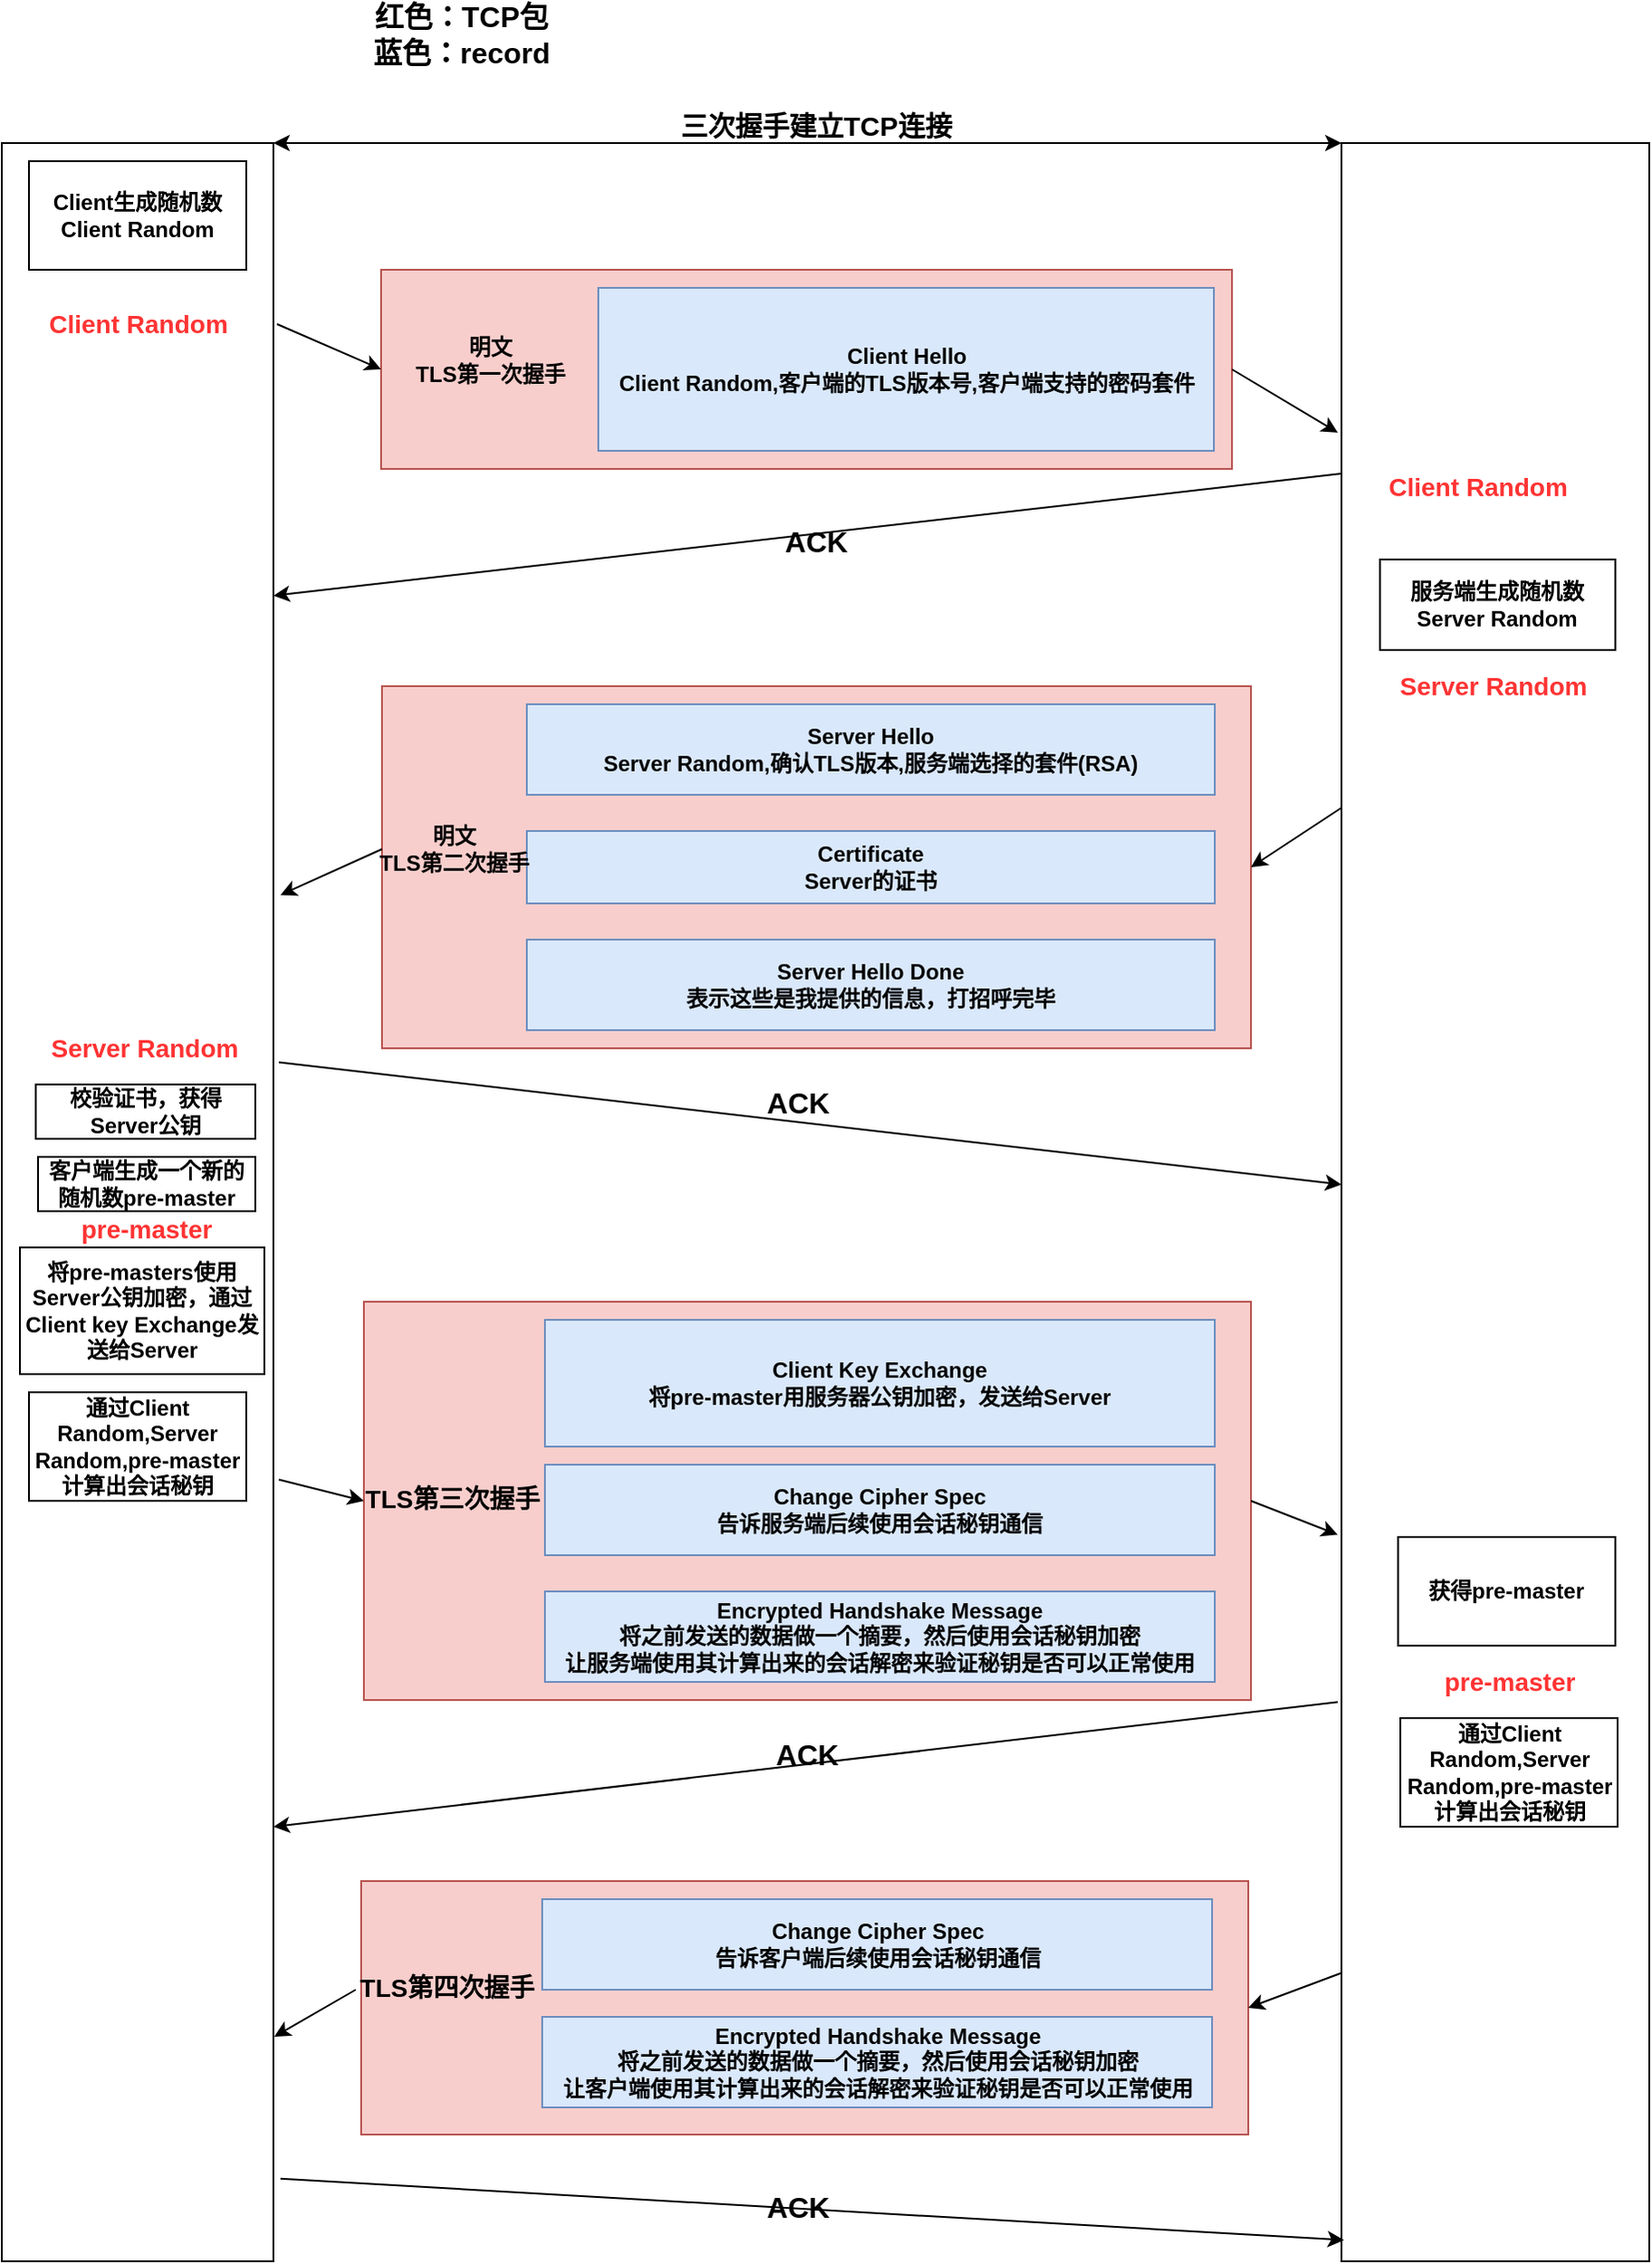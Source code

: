 <mxfile version="15.2.7" type="device"><diagram id="NEIQZSu3aCcgRz7DFQVr" name="第 1 页"><mxGraphModel dx="2500" dy="967" grid="1" gridSize="10" guides="1" tooltips="1" connect="1" arrows="1" fold="1" page="1" pageScale="1" pageWidth="827" pageHeight="1169" math="0" shadow="0"><root><mxCell id="0"/><mxCell id="1" parent="0"/><mxCell id="t-Gdrg4bdB8JSzbdJMk3-1" value="" style="rounded=0;whiteSpace=wrap;html=1;" vertex="1" parent="1"><mxGeometry x="-70" y="150" width="150" height="1170" as="geometry"/></mxCell><mxCell id="t-Gdrg4bdB8JSzbdJMk3-2" value="" style="rounded=0;whiteSpace=wrap;html=1;" vertex="1" parent="1"><mxGeometry x="670" y="150" width="170" height="1170" as="geometry"/></mxCell><mxCell id="t-Gdrg4bdB8JSzbdJMk3-3" value="" style="endArrow=classic;startArrow=classic;html=1;entryX=0;entryY=0;entryDx=0;entryDy=0;exitX=1;exitY=0;exitDx=0;exitDy=0;" edge="1" parent="1" source="t-Gdrg4bdB8JSzbdJMk3-1" target="t-Gdrg4bdB8JSzbdJMk3-2"><mxGeometry width="50" height="50" relative="1" as="geometry"><mxPoint x="320" y="210" as="sourcePoint"/><mxPoint x="370" y="160" as="targetPoint"/></mxGeometry></mxCell><mxCell id="t-Gdrg4bdB8JSzbdJMk3-4" value="&lt;b&gt;&lt;font style=&quot;font-size: 15px&quot;&gt;三次握手建立TCP连接&lt;/font&gt;&lt;/b&gt;" style="text;html=1;strokeColor=none;fillColor=none;align=center;verticalAlign=middle;whiteSpace=wrap;rounded=0;" vertex="1" parent="1"><mxGeometry x="275" y="130" width="210" height="20" as="geometry"/></mxCell><mxCell id="t-Gdrg4bdB8JSzbdJMk3-5" value="" style="rounded=0;whiteSpace=wrap;html=1;fillColor=#f8cecc;strokeColor=#b85450;" vertex="1" parent="1"><mxGeometry x="139.5" y="220" width="470" height="110" as="geometry"/></mxCell><mxCell id="t-Gdrg4bdB8JSzbdJMk3-6" value="&lt;b&gt;Client Hello&lt;br&gt;Client Random,客户端的TLS版本号,客户端支持的密码套件&lt;/b&gt;" style="rounded=0;whiteSpace=wrap;html=1;fillColor=#dae8fc;strokeColor=#6c8ebf;" vertex="1" parent="1"><mxGeometry x="259.5" y="230" width="340" height="90" as="geometry"/></mxCell><mxCell id="t-Gdrg4bdB8JSzbdJMk3-7" value="&lt;b style=&quot;font-size: 16px&quot;&gt;红色：TCP包&lt;br&gt;蓝色：record&lt;/b&gt;" style="text;html=1;strokeColor=none;fillColor=none;align=center;verticalAlign=middle;whiteSpace=wrap;rounded=0;" vertex="1" parent="1"><mxGeometry x="59" y="80" width="250" height="20" as="geometry"/></mxCell><mxCell id="t-Gdrg4bdB8JSzbdJMk3-8" value="&lt;b&gt;明文&lt;br&gt;TLS第一次握手&lt;br&gt;&lt;/b&gt;" style="text;html=1;strokeColor=none;fillColor=none;align=center;verticalAlign=middle;whiteSpace=wrap;rounded=0;" vertex="1" parent="1"><mxGeometry x="129.5" y="260" width="140" height="20" as="geometry"/></mxCell><mxCell id="t-Gdrg4bdB8JSzbdJMk3-9" value="" style="rounded=0;whiteSpace=wrap;html=1;fillColor=#f8cecc;strokeColor=#b85450;" vertex="1" parent="1"><mxGeometry x="140" y="450" width="480" height="200" as="geometry"/></mxCell><mxCell id="t-Gdrg4bdB8JSzbdJMk3-10" value="&lt;b&gt;Server Hello&lt;br&gt;Server Random,确认TLS版本,服务端选择的套件(RSA)&lt;/b&gt;" style="rounded=0;whiteSpace=wrap;html=1;fillColor=#dae8fc;strokeColor=#6c8ebf;" vertex="1" parent="1"><mxGeometry x="220" y="460" width="380" height="50" as="geometry"/></mxCell><mxCell id="t-Gdrg4bdB8JSzbdJMk3-11" value="&lt;b&gt;Certificate&lt;br&gt;Server的证书&lt;/b&gt;" style="rounded=0;whiteSpace=wrap;html=1;fillColor=#dae8fc;strokeColor=#6c8ebf;" vertex="1" parent="1"><mxGeometry x="220" y="530" width="380" height="40" as="geometry"/></mxCell><mxCell id="t-Gdrg4bdB8JSzbdJMk3-13" value="&lt;b&gt;Server Hello Done&lt;br&gt;表示这些是我提供的信息，打招呼完毕&lt;/b&gt;" style="rounded=0;whiteSpace=wrap;html=1;fillColor=#dae8fc;strokeColor=#6c8ebf;" vertex="1" parent="1"><mxGeometry x="220" y="590" width="380" height="50" as="geometry"/></mxCell><mxCell id="t-Gdrg4bdB8JSzbdJMk3-15" value="&lt;b&gt;明文&lt;br&gt;TLS第二次握手&lt;br&gt;&lt;/b&gt;" style="text;html=1;strokeColor=none;fillColor=none;align=center;verticalAlign=middle;whiteSpace=wrap;rounded=0;" vertex="1" parent="1"><mxGeometry x="99.5" y="530" width="160" height="20" as="geometry"/></mxCell><mxCell id="t-Gdrg4bdB8JSzbdJMk3-18" value="" style="rounded=0;whiteSpace=wrap;html=1;fillColor=#f8cecc;strokeColor=#b85450;" vertex="1" parent="1"><mxGeometry x="130" y="790" width="490" height="220" as="geometry"/></mxCell><mxCell id="t-Gdrg4bdB8JSzbdJMk3-19" value="&lt;b&gt;Client Key Exchange&lt;br&gt;将pre-master用服务器公钥加密，发送给Server&lt;br&gt;&lt;/b&gt;" style="rounded=0;whiteSpace=wrap;html=1;fillColor=#dae8fc;strokeColor=#6c8ebf;" vertex="1" parent="1"><mxGeometry x="230" y="800" width="370" height="70" as="geometry"/></mxCell><mxCell id="t-Gdrg4bdB8JSzbdJMk3-20" value="&lt;b style=&quot;font-size: 14px&quot;&gt;&lt;br&gt;TLS第三次握手&lt;br&gt;&lt;/b&gt;" style="text;html=1;strokeColor=none;fillColor=none;align=center;verticalAlign=middle;whiteSpace=wrap;rounded=0;" vertex="1" parent="1"><mxGeometry x="128.5" y="880" width="100" height="20" as="geometry"/></mxCell><mxCell id="t-Gdrg4bdB8JSzbdJMk3-21" value="&lt;b&gt;Change Cipher Spec&lt;br&gt;告诉服务端后续使用会话秘钥通信&lt;br&gt;&lt;/b&gt;" style="rounded=0;whiteSpace=wrap;html=1;fillColor=#dae8fc;strokeColor=#6c8ebf;" vertex="1" parent="1"><mxGeometry x="230" y="880" width="370" height="50" as="geometry"/></mxCell><mxCell id="t-Gdrg4bdB8JSzbdJMk3-22" value="Encrypted Handshake Message&lt;br&gt;将之前发送的数据做一个摘要，然后使用会话秘钥加密&lt;br&gt;让服务端使用其计算出来的会话解密来验证秘钥是否可以正常使用" style="rounded=0;whiteSpace=wrap;html=1;fillColor=#dae8fc;strokeColor=#6c8ebf;fontStyle=1" vertex="1" parent="1"><mxGeometry x="230" y="950" width="370" height="50" as="geometry"/></mxCell><mxCell id="t-Gdrg4bdB8JSzbdJMk3-23" value="&lt;b&gt;&lt;font style=&quot;font-size: 14px&quot; color=&quot;#ff3333&quot;&gt;Client Random&lt;/font&gt;&lt;/b&gt;" style="text;html=1;strokeColor=none;fillColor=none;align=center;verticalAlign=middle;whiteSpace=wrap;rounded=0;" vertex="1" parent="1"><mxGeometry x="-47.5" y="240" width="105" height="20" as="geometry"/></mxCell><mxCell id="t-Gdrg4bdB8JSzbdJMk3-24" value="&lt;b&gt;&lt;font style=&quot;font-size: 14px&quot; color=&quot;#ff3333&quot;&gt;Client Random&lt;/font&gt;&lt;/b&gt;" style="text;html=1;strokeColor=none;fillColor=none;align=center;verticalAlign=middle;whiteSpace=wrap;rounded=0;" vertex="1" parent="1"><mxGeometry x="692.5" y="330" width="105" height="20" as="geometry"/></mxCell><mxCell id="t-Gdrg4bdB8JSzbdJMk3-25" value="&lt;b&gt;Client生成随机数Client Random&lt;/b&gt;" style="rounded=0;whiteSpace=wrap;html=1;" vertex="1" parent="1"><mxGeometry x="-55" y="160" width="120" height="60" as="geometry"/></mxCell><mxCell id="t-Gdrg4bdB8JSzbdJMk3-26" value="&lt;b&gt;服务端生成随机数Server Random&lt;br&gt;&lt;/b&gt;" style="rounded=0;whiteSpace=wrap;html=1;" vertex="1" parent="1"><mxGeometry x="691.25" y="380" width="130" height="50" as="geometry"/></mxCell><mxCell id="t-Gdrg4bdB8JSzbdJMk3-27" value="&lt;b&gt;&lt;font style=&quot;font-size: 14px&quot; color=&quot;#ff3333&quot;&gt;Server Random&lt;/font&gt;&lt;/b&gt;" style="text;html=1;strokeColor=none;fillColor=none;align=center;verticalAlign=middle;whiteSpace=wrap;rounded=0;" vertex="1" parent="1"><mxGeometry x="695" y="440" width="117.5" height="20" as="geometry"/></mxCell><mxCell id="t-Gdrg4bdB8JSzbdJMk3-29" value="&lt;b&gt;&lt;font style=&quot;font-size: 14px&quot; color=&quot;#ff3333&quot;&gt;Server Random&lt;/font&gt;&lt;/b&gt;" style="text;html=1;strokeColor=none;fillColor=none;align=center;verticalAlign=middle;whiteSpace=wrap;rounded=0;" vertex="1" parent="1"><mxGeometry x="-50" y="640" width="117.5" height="20" as="geometry"/></mxCell><mxCell id="t-Gdrg4bdB8JSzbdJMk3-58" value="&lt;b&gt;校验证书，获得Server公钥&lt;/b&gt;" style="rounded=0;whiteSpace=wrap;html=1;" vertex="1" parent="1"><mxGeometry x="-51.25" y="670" width="121.25" height="30" as="geometry"/></mxCell><mxCell id="t-Gdrg4bdB8JSzbdJMk3-64" value="&lt;b&gt;将pre-masters使用Server公钥加密，通过Client key Exchange发送给Server&lt;/b&gt;" style="rounded=0;whiteSpace=wrap;html=1;" vertex="1" parent="1"><mxGeometry x="-60" y="760" width="135" height="70" as="geometry"/></mxCell><mxCell id="t-Gdrg4bdB8JSzbdJMk3-65" value="&lt;b&gt;通过Client Random,Server Random,pre-master计算出会话秘钥&lt;/b&gt;" style="rounded=0;whiteSpace=wrap;html=1;" vertex="1" parent="1"><mxGeometry x="-55" y="840" width="120" height="60" as="geometry"/></mxCell><mxCell id="t-Gdrg4bdB8JSzbdJMk3-66" value="" style="rounded=0;whiteSpace=wrap;html=1;fillColor=#f8cecc;strokeColor=#b85450;" vertex="1" parent="1"><mxGeometry x="128.5" y="1110" width="490" height="140" as="geometry"/></mxCell><mxCell id="t-Gdrg4bdB8JSzbdJMk3-68" value="&lt;b style=&quot;font-size: 14px&quot;&gt;&lt;br&gt;TLS第四次握手&lt;br&gt;&lt;/b&gt;" style="text;html=1;strokeColor=none;fillColor=none;align=center;verticalAlign=middle;whiteSpace=wrap;rounded=0;" vertex="1" parent="1"><mxGeometry x="125.5" y="1150" width="100" height="20" as="geometry"/></mxCell><mxCell id="t-Gdrg4bdB8JSzbdJMk3-69" value="&lt;b&gt;Change Cipher Spec&lt;br&gt;告诉客户端后续使用会话秘钥通信&lt;br&gt;&lt;/b&gt;" style="rounded=0;whiteSpace=wrap;html=1;fillColor=#dae8fc;strokeColor=#6c8ebf;" vertex="1" parent="1"><mxGeometry x="228.5" y="1120" width="370" height="50" as="geometry"/></mxCell><mxCell id="t-Gdrg4bdB8JSzbdJMk3-70" value="Encrypted Handshake Message&lt;br&gt;将之前发送的数据做一个摘要，然后使用会话秘钥加密&lt;br&gt;让客户端使用其计算出来的会话解密来验证秘钥是否可以正常使用" style="rounded=0;whiteSpace=wrap;html=1;fillColor=#dae8fc;strokeColor=#6c8ebf;fontStyle=1" vertex="1" parent="1"><mxGeometry x="228.5" y="1185" width="370" height="50" as="geometry"/></mxCell><mxCell id="t-Gdrg4bdB8JSzbdJMk3-71" value="&lt;b&gt;客户端生成一个新的随机数pre-master&lt;/b&gt;" style="rounded=0;whiteSpace=wrap;html=1;" vertex="1" parent="1"><mxGeometry x="-50" y="710" width="120" height="30" as="geometry"/></mxCell><mxCell id="t-Gdrg4bdB8JSzbdJMk3-72" value="&lt;b&gt;&lt;font style=&quot;font-size: 14px&quot; color=&quot;#ff3333&quot;&gt;pre-master&lt;/font&gt;&lt;/b&gt;" style="text;html=1;strokeColor=none;fillColor=none;align=center;verticalAlign=middle;whiteSpace=wrap;rounded=0;" vertex="1" parent="1"><mxGeometry x="-49.37" y="740" width="117.5" height="20" as="geometry"/></mxCell><mxCell id="t-Gdrg4bdB8JSzbdJMk3-73" value="&lt;b&gt;&lt;font style=&quot;font-size: 14px&quot; color=&quot;#ff3333&quot;&gt;pre-master&lt;/font&gt;&lt;/b&gt;" style="text;html=1;strokeColor=none;fillColor=none;align=center;verticalAlign=middle;whiteSpace=wrap;rounded=0;" vertex="1" parent="1"><mxGeometry x="703.75" y="990" width="117.5" height="20" as="geometry"/></mxCell><mxCell id="t-Gdrg4bdB8JSzbdJMk3-74" value="&lt;b&gt;获得pre-master&lt;/b&gt;" style="rounded=0;whiteSpace=wrap;html=1;" vertex="1" parent="1"><mxGeometry x="701.25" y="920" width="120" height="60" as="geometry"/></mxCell><mxCell id="t-Gdrg4bdB8JSzbdJMk3-75" value="&lt;b&gt;通过Client Random,Server Random,pre-master计算出会话秘钥&lt;/b&gt;" style="rounded=0;whiteSpace=wrap;html=1;" vertex="1" parent="1"><mxGeometry x="702.5" y="1020" width="120" height="60" as="geometry"/></mxCell><mxCell id="t-Gdrg4bdB8JSzbdJMk3-76" value="" style="endArrow=classic;html=1;entryX=0;entryY=0.5;entryDx=0;entryDy=0;" edge="1" parent="1" target="t-Gdrg4bdB8JSzbdJMk3-5"><mxGeometry width="50" height="50" relative="1" as="geometry"><mxPoint x="82" y="250" as="sourcePoint"/><mxPoint x="160" y="240" as="targetPoint"/></mxGeometry></mxCell><mxCell id="t-Gdrg4bdB8JSzbdJMk3-78" value="" style="endArrow=classic;html=1;exitX=1;exitY=0.5;exitDx=0;exitDy=0;" edge="1" parent="1" source="t-Gdrg4bdB8JSzbdJMk3-5"><mxGeometry width="50" height="50" relative="1" as="geometry"><mxPoint x="500" y="400" as="sourcePoint"/><mxPoint x="668" y="310" as="targetPoint"/></mxGeometry></mxCell><mxCell id="t-Gdrg4bdB8JSzbdJMk3-80" value="&lt;b&gt;&lt;font style=&quot;font-size: 16px&quot;&gt;ACK&lt;/font&gt;&lt;/b&gt;" style="text;html=1;strokeColor=none;fillColor=none;align=center;verticalAlign=middle;whiteSpace=wrap;rounded=0;" vertex="1" parent="1"><mxGeometry x="360" y="360" width="40" height="20" as="geometry"/></mxCell><mxCell id="t-Gdrg4bdB8JSzbdJMk3-84" value="&lt;b&gt;&lt;font style=&quot;font-size: 16px&quot;&gt;ACK&lt;/font&gt;&lt;/b&gt;" style="text;html=1;strokeColor=none;fillColor=none;align=center;verticalAlign=middle;whiteSpace=wrap;rounded=0;" vertex="1" parent="1"><mxGeometry x="349.5" y="670" width="40" height="20" as="geometry"/></mxCell><mxCell id="t-Gdrg4bdB8JSzbdJMk3-88" value="&lt;b&gt;&lt;font style=&quot;font-size: 16px&quot;&gt;ACK&lt;/font&gt;&lt;/b&gt;" style="text;html=1;strokeColor=none;fillColor=none;align=center;verticalAlign=middle;whiteSpace=wrap;rounded=0;" vertex="1" parent="1"><mxGeometry x="355" y="1030" width="40" height="20" as="geometry"/></mxCell><mxCell id="t-Gdrg4bdB8JSzbdJMk3-92" value="&lt;b&gt;&lt;font style=&quot;font-size: 16px&quot;&gt;ACK&lt;/font&gt;&lt;/b&gt;" style="text;html=1;strokeColor=none;fillColor=none;align=center;verticalAlign=middle;whiteSpace=wrap;rounded=0;" vertex="1" parent="1"><mxGeometry x="349.5" y="1280" width="40" height="20" as="geometry"/></mxCell><mxCell id="t-Gdrg4bdB8JSzbdJMk3-93" value="" style="endArrow=classic;html=1;exitX=0.003;exitY=0.156;exitDx=0;exitDy=0;exitPerimeter=0;" edge="1" parent="1" source="t-Gdrg4bdB8JSzbdJMk3-2"><mxGeometry width="50" height="50" relative="1" as="geometry"><mxPoint x="390" y="430" as="sourcePoint"/><mxPoint x="80" y="400" as="targetPoint"/></mxGeometry></mxCell><mxCell id="t-Gdrg4bdB8JSzbdJMk3-94" value="" style="endArrow=classic;html=1;entryX=1;entryY=0.5;entryDx=0;entryDy=0;exitX=-0.002;exitY=0.314;exitDx=0;exitDy=0;exitPerimeter=0;" edge="1" parent="1" source="t-Gdrg4bdB8JSzbdJMk3-2" target="t-Gdrg4bdB8JSzbdJMk3-9"><mxGeometry width="50" height="50" relative="1" as="geometry"><mxPoint x="640" y="490" as="sourcePoint"/><mxPoint x="690" y="440" as="targetPoint"/></mxGeometry></mxCell><mxCell id="t-Gdrg4bdB8JSzbdJMk3-95" value="" style="endArrow=classic;html=1;entryX=1.026;entryY=0.355;entryDx=0;entryDy=0;entryPerimeter=0;" edge="1" parent="1" target="t-Gdrg4bdB8JSzbdJMk3-1"><mxGeometry width="50" height="50" relative="1" as="geometry"><mxPoint x="140" y="540" as="sourcePoint"/><mxPoint x="260" y="450" as="targetPoint"/></mxGeometry></mxCell><mxCell id="t-Gdrg4bdB8JSzbdJMk3-96" value="" style="endArrow=classic;html=1;exitX=1.02;exitY=0.434;exitDx=0;exitDy=0;exitPerimeter=0;" edge="1" parent="1" source="t-Gdrg4bdB8JSzbdJMk3-1" target="t-Gdrg4bdB8JSzbdJMk3-2"><mxGeometry width="50" height="50" relative="1" as="geometry"><mxPoint x="180" y="740" as="sourcePoint"/><mxPoint x="230" y="690" as="targetPoint"/></mxGeometry></mxCell><mxCell id="t-Gdrg4bdB8JSzbdJMk3-97" value="" style="endArrow=classic;html=1;exitX=1.02;exitY=0.631;exitDx=0;exitDy=0;exitPerimeter=0;entryX=0;entryY=0.5;entryDx=0;entryDy=0;" edge="1" parent="1" source="t-Gdrg4bdB8JSzbdJMk3-1" target="t-Gdrg4bdB8JSzbdJMk3-18"><mxGeometry width="50" height="50" relative="1" as="geometry"><mxPoint x="140" y="900" as="sourcePoint"/><mxPoint x="190" y="850" as="targetPoint"/></mxGeometry></mxCell><mxCell id="t-Gdrg4bdB8JSzbdJMk3-98" value="" style="endArrow=classic;html=1;exitX=1;exitY=0.5;exitDx=0;exitDy=0;entryX=-0.012;entryY=0.657;entryDx=0;entryDy=0;entryPerimeter=0;" edge="1" parent="1" source="t-Gdrg4bdB8JSzbdJMk3-18" target="t-Gdrg4bdB8JSzbdJMk3-2"><mxGeometry width="50" height="50" relative="1" as="geometry"><mxPoint x="740" y="960" as="sourcePoint"/><mxPoint x="790" y="910" as="targetPoint"/></mxGeometry></mxCell><mxCell id="t-Gdrg4bdB8JSzbdJMk3-99" value="" style="endArrow=classic;html=1;exitX=-0.012;exitY=0.736;exitDx=0;exitDy=0;exitPerimeter=0;" edge="1" parent="1" source="t-Gdrg4bdB8JSzbdJMk3-2"><mxGeometry width="50" height="50" relative="1" as="geometry"><mxPoint x="540" y="1070" as="sourcePoint"/><mxPoint x="80" y="1080" as="targetPoint"/></mxGeometry></mxCell><mxCell id="t-Gdrg4bdB8JSzbdJMk3-101" value="" style="endArrow=classic;html=1;exitX=-0.002;exitY=0.864;exitDx=0;exitDy=0;exitPerimeter=0;entryX=1;entryY=0.5;entryDx=0;entryDy=0;" edge="1" parent="1" source="t-Gdrg4bdB8JSzbdJMk3-2" target="t-Gdrg4bdB8JSzbdJMk3-66"><mxGeometry width="50" height="50" relative="1" as="geometry"><mxPoint x="620" y="1190" as="sourcePoint"/><mxPoint x="640" y="1260" as="targetPoint"/></mxGeometry></mxCell><mxCell id="t-Gdrg4bdB8JSzbdJMk3-102" value="" style="endArrow=classic;html=1;exitX=0;exitY=1;exitDx=0;exitDy=0;entryX=1.003;entryY=0.894;entryDx=0;entryDy=0;entryPerimeter=0;" edge="1" parent="1" source="t-Gdrg4bdB8JSzbdJMk3-68" target="t-Gdrg4bdB8JSzbdJMk3-1"><mxGeometry width="50" height="50" relative="1" as="geometry"><mxPoint x="70" y="1230" as="sourcePoint"/><mxPoint x="120" y="1180" as="targetPoint"/></mxGeometry></mxCell><mxCell id="t-Gdrg4bdB8JSzbdJMk3-103" value="" style="endArrow=classic;html=1;exitX=1.026;exitY=0.961;exitDx=0;exitDy=0;exitPerimeter=0;entryX=0.008;entryY=0.99;entryDx=0;entryDy=0;entryPerimeter=0;" edge="1" parent="1" source="t-Gdrg4bdB8JSzbdJMk3-1" target="t-Gdrg4bdB8JSzbdJMk3-2"><mxGeometry width="50" height="50" relative="1" as="geometry"><mxPoint x="120" y="1310" as="sourcePoint"/><mxPoint x="170" y="1260" as="targetPoint"/></mxGeometry></mxCell></root></mxGraphModel></diagram></mxfile>